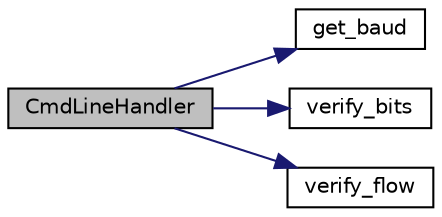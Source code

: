 digraph "CmdLineHandler"
{
 // INTERACTIVE_SVG=YES
  edge [fontname="Helvetica",fontsize="10",labelfontname="Helvetica",labelfontsize="10"];
  node [fontname="Helvetica",fontsize="10",shape=record];
  rankdir="LR";
  Node3 [label="CmdLineHandler",height=0.2,width=0.4,color="black", fillcolor="grey75", style="filled", fontcolor="black"];
  Node3 -> Node4 [color="midnightblue",fontsize="10",style="solid",fontname="Helvetica"];
  Node4 [label="get_baud",height=0.2,width=0.4,color="black", fillcolor="white", style="filled",URL="$roc2_8c.html#af890f66e1e86cf2e43aafd221eddabbd"];
  Node3 -> Node5 [color="midnightblue",fontsize="10",style="solid",fontname="Helvetica"];
  Node5 [label="verify_bits",height=0.2,width=0.4,color="black", fillcolor="white", style="filled",URL="$roc2_8c.html#adab6d320323ece6f7627cb9bb04d0eb9"];
  Node3 -> Node6 [color="midnightblue",fontsize="10",style="solid",fontname="Helvetica"];
  Node6 [label="verify_flow",height=0.2,width=0.4,color="black", fillcolor="white", style="filled",URL="$roc2_8c.html#a10d59c21de300f9eae88f1b90ef845f2"];
}
